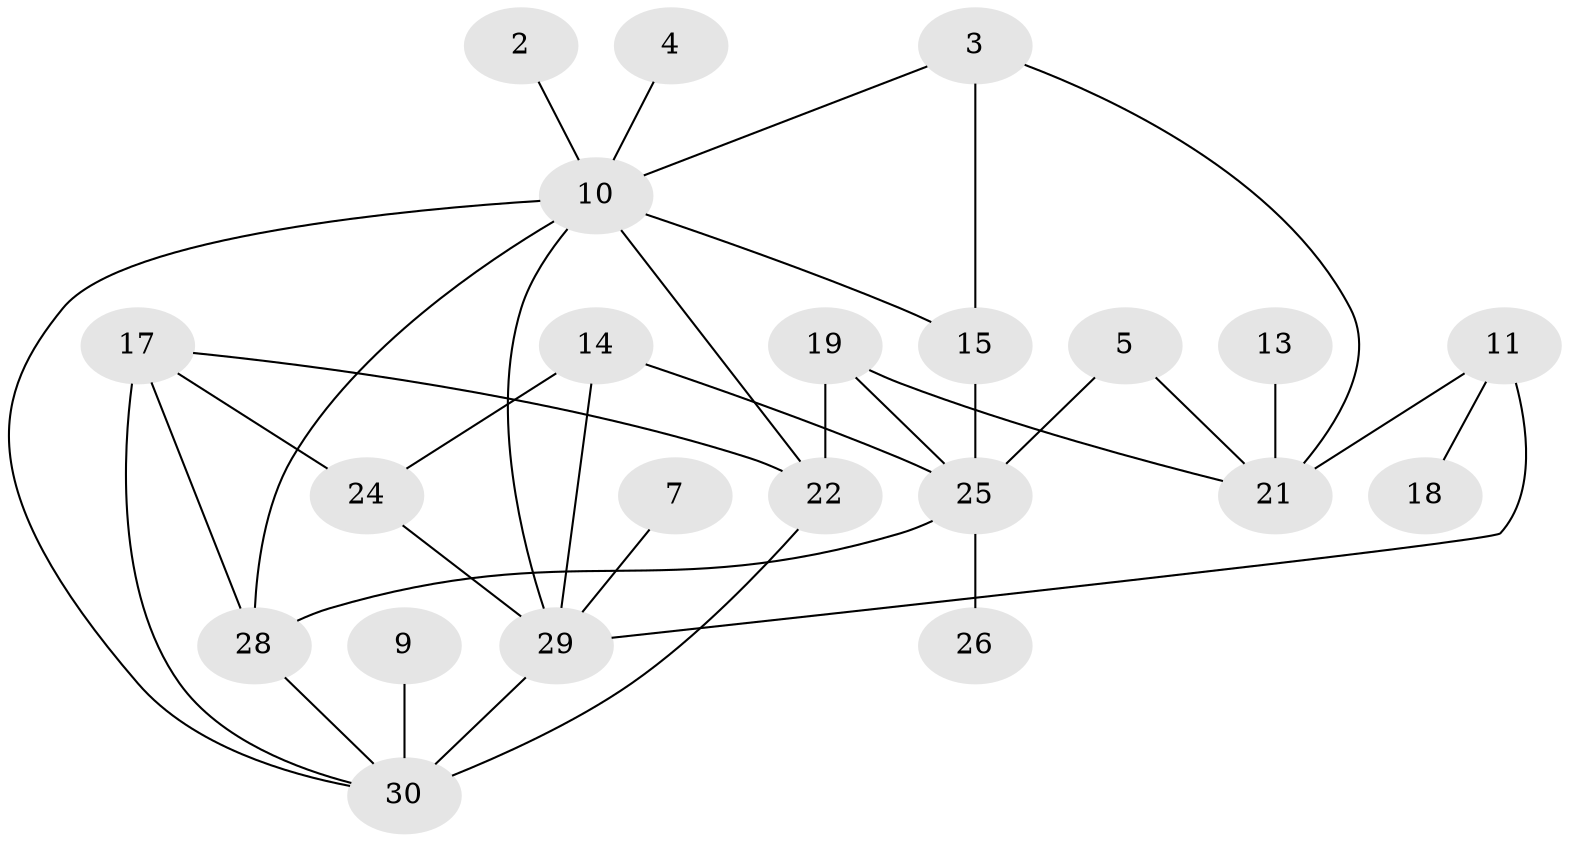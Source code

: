 // original degree distribution, {0: 0.12903225806451613, 2: 0.24193548387096775, 3: 0.25806451612903225, 5: 0.04838709677419355, 1: 0.1774193548387097, 6: 0.04838709677419355, 4: 0.0967741935483871}
// Generated by graph-tools (version 1.1) at 2025/48/03/06/25 01:48:57]
// undirected, 22 vertices, 35 edges
graph export_dot {
graph [start="1"]
  node [color=gray90,style=filled];
  2;
  3;
  4;
  5;
  7;
  9;
  10;
  11;
  13;
  14;
  15;
  17;
  18;
  19;
  21;
  22;
  24;
  25;
  26;
  28;
  29;
  30;
  2 -- 10 [weight=1.0];
  3 -- 10 [weight=1.0];
  3 -- 15 [weight=1.0];
  3 -- 21 [weight=1.0];
  4 -- 10 [weight=1.0];
  5 -- 21 [weight=1.0];
  5 -- 25 [weight=1.0];
  7 -- 29 [weight=1.0];
  9 -- 30 [weight=2.0];
  10 -- 15 [weight=1.0];
  10 -- 22 [weight=1.0];
  10 -- 28 [weight=1.0];
  10 -- 29 [weight=1.0];
  10 -- 30 [weight=1.0];
  11 -- 18 [weight=1.0];
  11 -- 21 [weight=2.0];
  11 -- 29 [weight=1.0];
  13 -- 21 [weight=1.0];
  14 -- 24 [weight=1.0];
  14 -- 25 [weight=1.0];
  14 -- 29 [weight=1.0];
  15 -- 25 [weight=1.0];
  17 -- 22 [weight=1.0];
  17 -- 24 [weight=1.0];
  17 -- 28 [weight=1.0];
  17 -- 30 [weight=1.0];
  19 -- 21 [weight=1.0];
  19 -- 22 [weight=1.0];
  19 -- 25 [weight=1.0];
  22 -- 30 [weight=2.0];
  24 -- 29 [weight=1.0];
  25 -- 26 [weight=1.0];
  25 -- 28 [weight=1.0];
  28 -- 30 [weight=2.0];
  29 -- 30 [weight=1.0];
}
